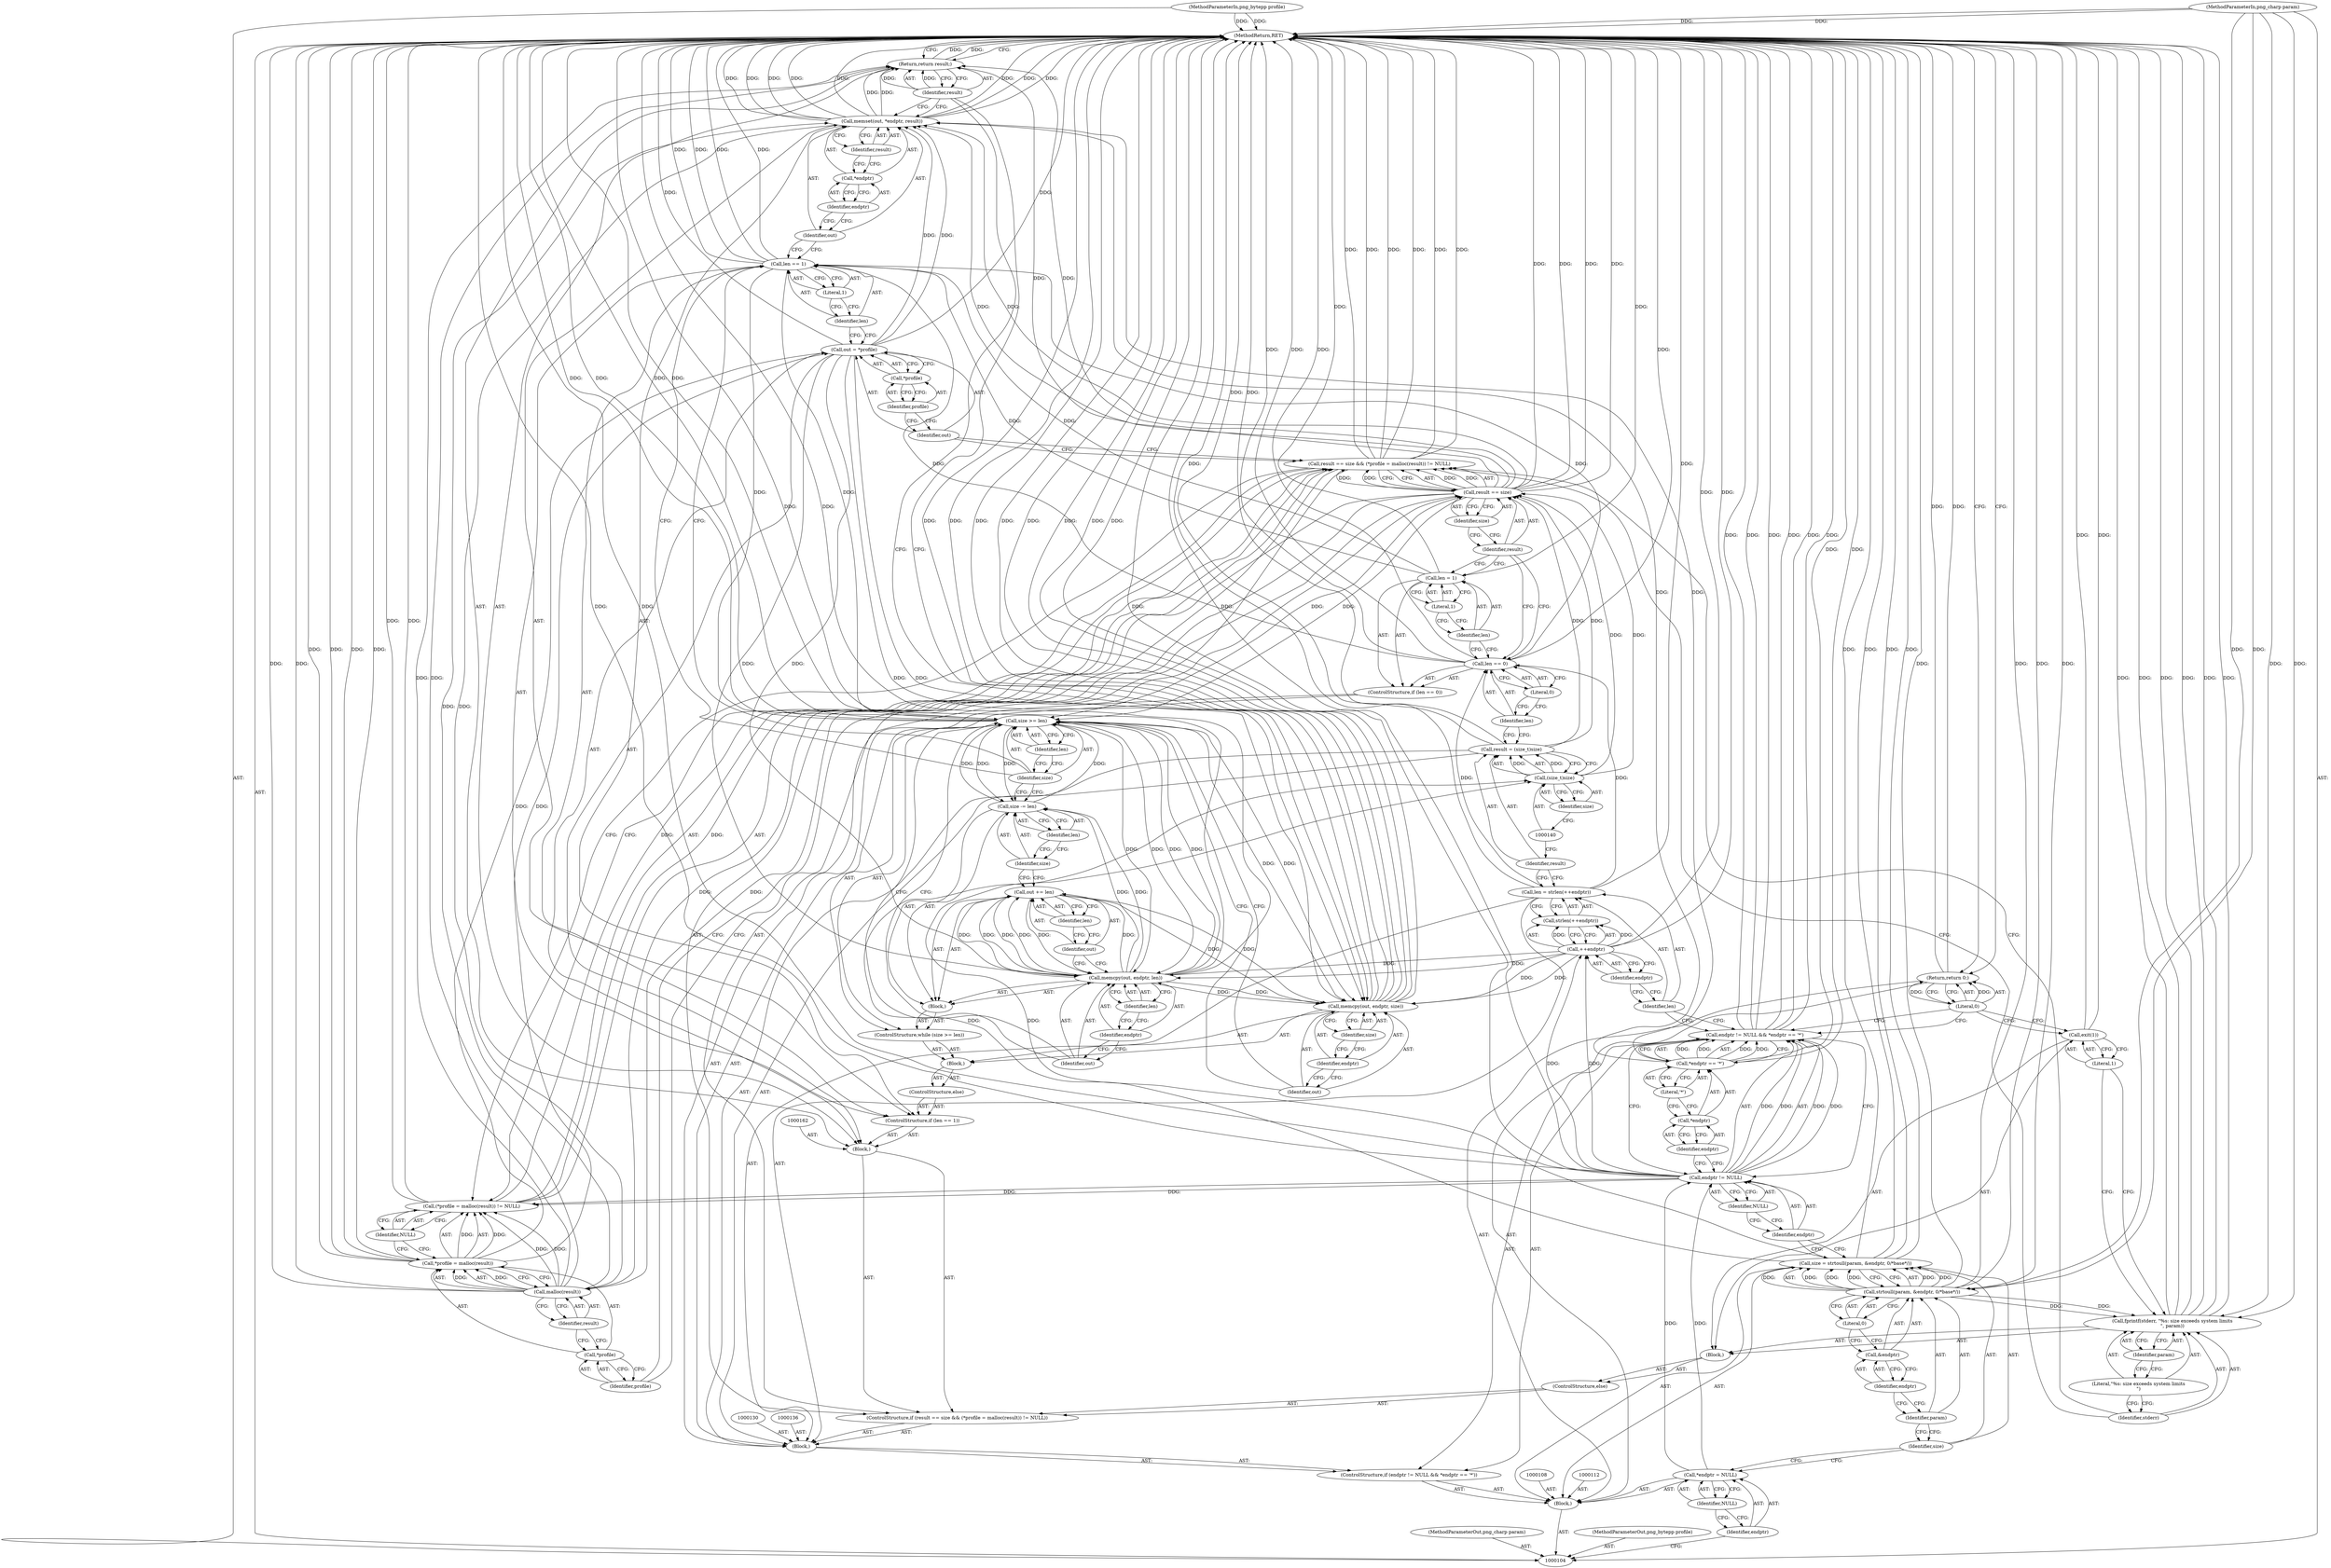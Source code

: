 digraph "0_Android_9d4853418ab2f754c2b63e091c29c5529b8b86ca_17" {
"1000209" [label="(MethodReturn,RET)"];
"1000105" [label="(MethodParameterIn,png_charp param)"];
"1000309" [label="(MethodParameterOut,png_charp param)"];
"1000106" [label="(MethodParameterIn,png_bytepp profile)"];
"1000310" [label="(MethodParameterOut,png_bytepp profile)"];
"1000129" [label="(Block,)"];
"1000139" [label="(Call,(size_t)size)"];
"1000141" [label="(Identifier,size)"];
"1000137" [label="(Call,result = (size_t)size)"];
"1000138" [label="(Identifier,result)"];
"1000142" [label="(ControlStructure,if (len == 0))"];
"1000145" [label="(Literal,0)"];
"1000146" [label="(Call,len = 1)"];
"1000147" [label="(Identifier,len)"];
"1000148" [label="(Literal,1)"];
"1000143" [label="(Call,len == 0)"];
"1000144" [label="(Identifier,len)"];
"1000149" [label="(ControlStructure,if (result == size && (*profile = malloc(result)) != NULL))"];
"1000153" [label="(Identifier,size)"];
"1000154" [label="(Call,(*profile = malloc(result)) != NULL)"];
"1000155" [label="(Call,*profile = malloc(result))"];
"1000156" [label="(Call,*profile)"];
"1000157" [label="(Identifier,profile)"];
"1000158" [label="(Call,malloc(result))"];
"1000159" [label="(Identifier,result)"];
"1000150" [label="(Call,result == size && (*profile = malloc(result)) != NULL)"];
"1000151" [label="(Call,result == size)"];
"1000152" [label="(Identifier,result)"];
"1000160" [label="(Identifier,NULL)"];
"1000163" [label="(Call,out = *profile)"];
"1000164" [label="(Identifier,out)"];
"1000165" [label="(Call,*profile)"];
"1000166" [label="(Identifier,profile)"];
"1000161" [label="(Block,)"];
"1000167" [label="(ControlStructure,if (len == 1))"];
"1000170" [label="(Literal,1)"];
"1000168" [label="(Call,len == 1)"];
"1000169" [label="(Identifier,len)"];
"1000107" [label="(Block,)"];
"1000171" [label="(Call,memset(out, *endptr, result))"];
"1000172" [label="(Identifier,out)"];
"1000173" [label="(Call,*endptr)"];
"1000174" [label="(Identifier,endptr)"];
"1000175" [label="(Identifier,result)"];
"1000176" [label="(ControlStructure,else)"];
"1000177" [label="(Block,)"];
"1000178" [label="(ControlStructure,while (size >= len))"];
"1000181" [label="(Identifier,len)"];
"1000179" [label="(Call,size >= len)"];
"1000180" [label="(Identifier,size)"];
"1000182" [label="(Block,)"];
"1000183" [label="(Call,memcpy(out, endptr, len))"];
"1000184" [label="(Identifier,out)"];
"1000185" [label="(Identifier,endptr)"];
"1000186" [label="(Identifier,len)"];
"1000187" [label="(Call,out += len)"];
"1000188" [label="(Identifier,out)"];
"1000189" [label="(Identifier,len)"];
"1000190" [label="(Call,size -= len)"];
"1000191" [label="(Identifier,size)"];
"1000192" [label="(Identifier,len)"];
"1000110" [label="(Identifier,endptr)"];
"1000111" [label="(Identifier,NULL)"];
"1000109" [label="(Call,*endptr = NULL)"];
"1000193" [label="(Call,memcpy(out, endptr, size))"];
"1000194" [label="(Identifier,out)"];
"1000195" [label="(Identifier,endptr)"];
"1000196" [label="(Identifier,size)"];
"1000197" [label="(Return,return result;)"];
"1000198" [label="(Identifier,result)"];
"1000199" [label="(ControlStructure,else)"];
"1000200" [label="(Block,)"];
"1000202" [label="(Identifier,stderr)"];
"1000203" [label="(Literal,\"%s: size exceeds system limits\n\")"];
"1000204" [label="(Identifier,param)"];
"1000201" [label="(Call,fprintf(stderr, \"%s: size exceeds system limits\n\", param))"];
"1000206" [label="(Literal,1)"];
"1000205" [label="(Call,exit(1))"];
"1000113" [label="(Call,size = strtoull(param, &endptr, 0/*base*/))"];
"1000114" [label="(Identifier,size)"];
"1000115" [label="(Call,strtoull(param, &endptr, 0/*base*/))"];
"1000116" [label="(Identifier,param)"];
"1000117" [label="(Call,&endptr)"];
"1000118" [label="(Identifier,endptr)"];
"1000119" [label="(Literal,0)"];
"1000207" [label="(Return,return 0;)"];
"1000208" [label="(Literal,0)"];
"1000124" [label="(Identifier,NULL)"];
"1000125" [label="(Call,*endptr == '*')"];
"1000126" [label="(Call,*endptr)"];
"1000127" [label="(Identifier,endptr)"];
"1000128" [label="(Literal,'*')"];
"1000120" [label="(ControlStructure,if (endptr != NULL && *endptr == '*'))"];
"1000121" [label="(Call,endptr != NULL && *endptr == '*')"];
"1000122" [label="(Call,endptr != NULL)"];
"1000123" [label="(Identifier,endptr)"];
"1000133" [label="(Call,strlen(++endptr))"];
"1000134" [label="(Call,++endptr)"];
"1000135" [label="(Identifier,endptr)"];
"1000131" [label="(Call,len = strlen(++endptr))"];
"1000132" [label="(Identifier,len)"];
"1000209" -> "1000104"  [label="AST: "];
"1000209" -> "1000197"  [label="CFG: "];
"1000209" -> "1000207"  [label="CFG: "];
"1000197" -> "1000209"  [label="DDG: "];
"1000150" -> "1000209"  [label="DDG: "];
"1000150" -> "1000209"  [label="DDG: "];
"1000150" -> "1000209"  [label="DDG: "];
"1000179" -> "1000209"  [label="DDG: "];
"1000179" -> "1000209"  [label="DDG: "];
"1000105" -> "1000209"  [label="DDG: "];
"1000151" -> "1000209"  [label="DDG: "];
"1000151" -> "1000209"  [label="DDG: "];
"1000131" -> "1000209"  [label="DDG: "];
"1000155" -> "1000209"  [label="DDG: "];
"1000155" -> "1000209"  [label="DDG: "];
"1000205" -> "1000209"  [label="DDG: "];
"1000158" -> "1000209"  [label="DDG: "];
"1000115" -> "1000209"  [label="DDG: "];
"1000115" -> "1000209"  [label="DDG: "];
"1000168" -> "1000209"  [label="DDG: "];
"1000168" -> "1000209"  [label="DDG: "];
"1000125" -> "1000209"  [label="DDG: "];
"1000171" -> "1000209"  [label="DDG: "];
"1000171" -> "1000209"  [label="DDG: "];
"1000171" -> "1000209"  [label="DDG: "];
"1000171" -> "1000209"  [label="DDG: "];
"1000121" -> "1000209"  [label="DDG: "];
"1000121" -> "1000209"  [label="DDG: "];
"1000121" -> "1000209"  [label="DDG: "];
"1000193" -> "1000209"  [label="DDG: "];
"1000193" -> "1000209"  [label="DDG: "];
"1000193" -> "1000209"  [label="DDG: "];
"1000193" -> "1000209"  [label="DDG: "];
"1000201" -> "1000209"  [label="DDG: "];
"1000201" -> "1000209"  [label="DDG: "];
"1000201" -> "1000209"  [label="DDG: "];
"1000113" -> "1000209"  [label="DDG: "];
"1000113" -> "1000209"  [label="DDG: "];
"1000154" -> "1000209"  [label="DDG: "];
"1000122" -> "1000209"  [label="DDG: "];
"1000122" -> "1000209"  [label="DDG: "];
"1000137" -> "1000209"  [label="DDG: "];
"1000143" -> "1000209"  [label="DDG: "];
"1000143" -> "1000209"  [label="DDG: "];
"1000134" -> "1000209"  [label="DDG: "];
"1000146" -> "1000209"  [label="DDG: "];
"1000183" -> "1000209"  [label="DDG: "];
"1000106" -> "1000209"  [label="DDG: "];
"1000163" -> "1000209"  [label="DDG: "];
"1000207" -> "1000209"  [label="DDG: "];
"1000105" -> "1000104"  [label="AST: "];
"1000105" -> "1000209"  [label="DDG: "];
"1000105" -> "1000115"  [label="DDG: "];
"1000105" -> "1000201"  [label="DDG: "];
"1000309" -> "1000104"  [label="AST: "];
"1000106" -> "1000104"  [label="AST: "];
"1000106" -> "1000209"  [label="DDG: "];
"1000310" -> "1000104"  [label="AST: "];
"1000129" -> "1000120"  [label="AST: "];
"1000130" -> "1000129"  [label="AST: "];
"1000131" -> "1000129"  [label="AST: "];
"1000136" -> "1000129"  [label="AST: "];
"1000137" -> "1000129"  [label="AST: "];
"1000142" -> "1000129"  [label="AST: "];
"1000149" -> "1000129"  [label="AST: "];
"1000139" -> "1000137"  [label="AST: "];
"1000139" -> "1000141"  [label="CFG: "];
"1000140" -> "1000139"  [label="AST: "];
"1000141" -> "1000139"  [label="AST: "];
"1000137" -> "1000139"  [label="CFG: "];
"1000139" -> "1000137"  [label="DDG: "];
"1000113" -> "1000139"  [label="DDG: "];
"1000139" -> "1000151"  [label="DDG: "];
"1000141" -> "1000139"  [label="AST: "];
"1000141" -> "1000140"  [label="CFG: "];
"1000139" -> "1000141"  [label="CFG: "];
"1000137" -> "1000129"  [label="AST: "];
"1000137" -> "1000139"  [label="CFG: "];
"1000138" -> "1000137"  [label="AST: "];
"1000139" -> "1000137"  [label="AST: "];
"1000144" -> "1000137"  [label="CFG: "];
"1000137" -> "1000209"  [label="DDG: "];
"1000139" -> "1000137"  [label="DDG: "];
"1000137" -> "1000151"  [label="DDG: "];
"1000138" -> "1000137"  [label="AST: "];
"1000138" -> "1000131"  [label="CFG: "];
"1000140" -> "1000138"  [label="CFG: "];
"1000142" -> "1000129"  [label="AST: "];
"1000143" -> "1000142"  [label="AST: "];
"1000146" -> "1000142"  [label="AST: "];
"1000145" -> "1000143"  [label="AST: "];
"1000145" -> "1000144"  [label="CFG: "];
"1000143" -> "1000145"  [label="CFG: "];
"1000146" -> "1000142"  [label="AST: "];
"1000146" -> "1000148"  [label="CFG: "];
"1000147" -> "1000146"  [label="AST: "];
"1000148" -> "1000146"  [label="AST: "];
"1000152" -> "1000146"  [label="CFG: "];
"1000146" -> "1000209"  [label="DDG: "];
"1000146" -> "1000168"  [label="DDG: "];
"1000147" -> "1000146"  [label="AST: "];
"1000147" -> "1000143"  [label="CFG: "];
"1000148" -> "1000147"  [label="CFG: "];
"1000148" -> "1000146"  [label="AST: "];
"1000148" -> "1000147"  [label="CFG: "];
"1000146" -> "1000148"  [label="CFG: "];
"1000143" -> "1000142"  [label="AST: "];
"1000143" -> "1000145"  [label="CFG: "];
"1000144" -> "1000143"  [label="AST: "];
"1000145" -> "1000143"  [label="AST: "];
"1000147" -> "1000143"  [label="CFG: "];
"1000152" -> "1000143"  [label="CFG: "];
"1000143" -> "1000209"  [label="DDG: "];
"1000143" -> "1000209"  [label="DDG: "];
"1000131" -> "1000143"  [label="DDG: "];
"1000143" -> "1000168"  [label="DDG: "];
"1000144" -> "1000143"  [label="AST: "];
"1000144" -> "1000137"  [label="CFG: "];
"1000145" -> "1000144"  [label="CFG: "];
"1000149" -> "1000129"  [label="AST: "];
"1000150" -> "1000149"  [label="AST: "];
"1000161" -> "1000149"  [label="AST: "];
"1000199" -> "1000149"  [label="AST: "];
"1000153" -> "1000151"  [label="AST: "];
"1000153" -> "1000152"  [label="CFG: "];
"1000151" -> "1000153"  [label="CFG: "];
"1000154" -> "1000150"  [label="AST: "];
"1000154" -> "1000160"  [label="CFG: "];
"1000155" -> "1000154"  [label="AST: "];
"1000160" -> "1000154"  [label="AST: "];
"1000150" -> "1000154"  [label="CFG: "];
"1000154" -> "1000209"  [label="DDG: "];
"1000154" -> "1000150"  [label="DDG: "];
"1000155" -> "1000154"  [label="DDG: "];
"1000158" -> "1000154"  [label="DDG: "];
"1000122" -> "1000154"  [label="DDG: "];
"1000155" -> "1000154"  [label="AST: "];
"1000155" -> "1000158"  [label="CFG: "];
"1000156" -> "1000155"  [label="AST: "];
"1000158" -> "1000155"  [label="AST: "];
"1000160" -> "1000155"  [label="CFG: "];
"1000155" -> "1000209"  [label="DDG: "];
"1000155" -> "1000209"  [label="DDG: "];
"1000155" -> "1000154"  [label="DDG: "];
"1000158" -> "1000155"  [label="DDG: "];
"1000155" -> "1000163"  [label="DDG: "];
"1000156" -> "1000155"  [label="AST: "];
"1000156" -> "1000157"  [label="CFG: "];
"1000157" -> "1000156"  [label="AST: "];
"1000159" -> "1000156"  [label="CFG: "];
"1000157" -> "1000156"  [label="AST: "];
"1000157" -> "1000151"  [label="CFG: "];
"1000156" -> "1000157"  [label="CFG: "];
"1000158" -> "1000155"  [label="AST: "];
"1000158" -> "1000159"  [label="CFG: "];
"1000159" -> "1000158"  [label="AST: "];
"1000155" -> "1000158"  [label="CFG: "];
"1000158" -> "1000209"  [label="DDG: "];
"1000158" -> "1000154"  [label="DDG: "];
"1000158" -> "1000155"  [label="DDG: "];
"1000151" -> "1000158"  [label="DDG: "];
"1000158" -> "1000171"  [label="DDG: "];
"1000158" -> "1000197"  [label="DDG: "];
"1000159" -> "1000158"  [label="AST: "];
"1000159" -> "1000156"  [label="CFG: "];
"1000158" -> "1000159"  [label="CFG: "];
"1000150" -> "1000149"  [label="AST: "];
"1000150" -> "1000151"  [label="CFG: "];
"1000150" -> "1000154"  [label="CFG: "];
"1000151" -> "1000150"  [label="AST: "];
"1000154" -> "1000150"  [label="AST: "];
"1000164" -> "1000150"  [label="CFG: "];
"1000202" -> "1000150"  [label="CFG: "];
"1000150" -> "1000209"  [label="DDG: "];
"1000150" -> "1000209"  [label="DDG: "];
"1000150" -> "1000209"  [label="DDG: "];
"1000151" -> "1000150"  [label="DDG: "];
"1000151" -> "1000150"  [label="DDG: "];
"1000154" -> "1000150"  [label="DDG: "];
"1000151" -> "1000150"  [label="AST: "];
"1000151" -> "1000153"  [label="CFG: "];
"1000152" -> "1000151"  [label="AST: "];
"1000153" -> "1000151"  [label="AST: "];
"1000157" -> "1000151"  [label="CFG: "];
"1000150" -> "1000151"  [label="CFG: "];
"1000151" -> "1000209"  [label="DDG: "];
"1000151" -> "1000209"  [label="DDG: "];
"1000151" -> "1000150"  [label="DDG: "];
"1000151" -> "1000150"  [label="DDG: "];
"1000137" -> "1000151"  [label="DDG: "];
"1000139" -> "1000151"  [label="DDG: "];
"1000151" -> "1000158"  [label="DDG: "];
"1000151" -> "1000171"  [label="DDG: "];
"1000151" -> "1000179"  [label="DDG: "];
"1000151" -> "1000197"  [label="DDG: "];
"1000152" -> "1000151"  [label="AST: "];
"1000152" -> "1000146"  [label="CFG: "];
"1000152" -> "1000143"  [label="CFG: "];
"1000153" -> "1000152"  [label="CFG: "];
"1000160" -> "1000154"  [label="AST: "];
"1000160" -> "1000155"  [label="CFG: "];
"1000154" -> "1000160"  [label="CFG: "];
"1000163" -> "1000161"  [label="AST: "];
"1000163" -> "1000165"  [label="CFG: "];
"1000164" -> "1000163"  [label="AST: "];
"1000165" -> "1000163"  [label="AST: "];
"1000169" -> "1000163"  [label="CFG: "];
"1000163" -> "1000209"  [label="DDG: "];
"1000155" -> "1000163"  [label="DDG: "];
"1000163" -> "1000171"  [label="DDG: "];
"1000163" -> "1000183"  [label="DDG: "];
"1000163" -> "1000193"  [label="DDG: "];
"1000164" -> "1000163"  [label="AST: "];
"1000164" -> "1000150"  [label="CFG: "];
"1000166" -> "1000164"  [label="CFG: "];
"1000165" -> "1000163"  [label="AST: "];
"1000165" -> "1000166"  [label="CFG: "];
"1000166" -> "1000165"  [label="AST: "];
"1000163" -> "1000165"  [label="CFG: "];
"1000166" -> "1000165"  [label="AST: "];
"1000166" -> "1000164"  [label="CFG: "];
"1000165" -> "1000166"  [label="CFG: "];
"1000161" -> "1000149"  [label="AST: "];
"1000162" -> "1000161"  [label="AST: "];
"1000163" -> "1000161"  [label="AST: "];
"1000167" -> "1000161"  [label="AST: "];
"1000197" -> "1000161"  [label="AST: "];
"1000167" -> "1000161"  [label="AST: "];
"1000168" -> "1000167"  [label="AST: "];
"1000171" -> "1000167"  [label="AST: "];
"1000176" -> "1000167"  [label="AST: "];
"1000170" -> "1000168"  [label="AST: "];
"1000170" -> "1000169"  [label="CFG: "];
"1000168" -> "1000170"  [label="CFG: "];
"1000168" -> "1000167"  [label="AST: "];
"1000168" -> "1000170"  [label="CFG: "];
"1000169" -> "1000168"  [label="AST: "];
"1000170" -> "1000168"  [label="AST: "];
"1000172" -> "1000168"  [label="CFG: "];
"1000180" -> "1000168"  [label="CFG: "];
"1000168" -> "1000209"  [label="DDG: "];
"1000168" -> "1000209"  [label="DDG: "];
"1000143" -> "1000168"  [label="DDG: "];
"1000146" -> "1000168"  [label="DDG: "];
"1000168" -> "1000179"  [label="DDG: "];
"1000169" -> "1000168"  [label="AST: "];
"1000169" -> "1000163"  [label="CFG: "];
"1000170" -> "1000169"  [label="CFG: "];
"1000107" -> "1000104"  [label="AST: "];
"1000108" -> "1000107"  [label="AST: "];
"1000109" -> "1000107"  [label="AST: "];
"1000112" -> "1000107"  [label="AST: "];
"1000113" -> "1000107"  [label="AST: "];
"1000120" -> "1000107"  [label="AST: "];
"1000207" -> "1000107"  [label="AST: "];
"1000171" -> "1000167"  [label="AST: "];
"1000171" -> "1000175"  [label="CFG: "];
"1000172" -> "1000171"  [label="AST: "];
"1000173" -> "1000171"  [label="AST: "];
"1000175" -> "1000171"  [label="AST: "];
"1000198" -> "1000171"  [label="CFG: "];
"1000171" -> "1000209"  [label="DDG: "];
"1000171" -> "1000209"  [label="DDG: "];
"1000171" -> "1000209"  [label="DDG: "];
"1000171" -> "1000209"  [label="DDG: "];
"1000163" -> "1000171"  [label="DDG: "];
"1000125" -> "1000171"  [label="DDG: "];
"1000158" -> "1000171"  [label="DDG: "];
"1000151" -> "1000171"  [label="DDG: "];
"1000171" -> "1000197"  [label="DDG: "];
"1000172" -> "1000171"  [label="AST: "];
"1000172" -> "1000168"  [label="CFG: "];
"1000174" -> "1000172"  [label="CFG: "];
"1000173" -> "1000171"  [label="AST: "];
"1000173" -> "1000174"  [label="CFG: "];
"1000174" -> "1000173"  [label="AST: "];
"1000175" -> "1000173"  [label="CFG: "];
"1000174" -> "1000173"  [label="AST: "];
"1000174" -> "1000172"  [label="CFG: "];
"1000173" -> "1000174"  [label="CFG: "];
"1000175" -> "1000171"  [label="AST: "];
"1000175" -> "1000173"  [label="CFG: "];
"1000171" -> "1000175"  [label="CFG: "];
"1000176" -> "1000167"  [label="AST: "];
"1000177" -> "1000176"  [label="AST: "];
"1000177" -> "1000176"  [label="AST: "];
"1000178" -> "1000177"  [label="AST: "];
"1000193" -> "1000177"  [label="AST: "];
"1000178" -> "1000177"  [label="AST: "];
"1000179" -> "1000178"  [label="AST: "];
"1000182" -> "1000178"  [label="AST: "];
"1000181" -> "1000179"  [label="AST: "];
"1000181" -> "1000180"  [label="CFG: "];
"1000179" -> "1000181"  [label="CFG: "];
"1000179" -> "1000178"  [label="AST: "];
"1000179" -> "1000181"  [label="CFG: "];
"1000180" -> "1000179"  [label="AST: "];
"1000181" -> "1000179"  [label="AST: "];
"1000184" -> "1000179"  [label="CFG: "];
"1000194" -> "1000179"  [label="CFG: "];
"1000179" -> "1000209"  [label="DDG: "];
"1000179" -> "1000209"  [label="DDG: "];
"1000190" -> "1000179"  [label="DDG: "];
"1000151" -> "1000179"  [label="DDG: "];
"1000168" -> "1000179"  [label="DDG: "];
"1000183" -> "1000179"  [label="DDG: "];
"1000179" -> "1000183"  [label="DDG: "];
"1000179" -> "1000190"  [label="DDG: "];
"1000179" -> "1000193"  [label="DDG: "];
"1000180" -> "1000179"  [label="AST: "];
"1000180" -> "1000168"  [label="CFG: "];
"1000180" -> "1000190"  [label="CFG: "];
"1000181" -> "1000180"  [label="CFG: "];
"1000182" -> "1000178"  [label="AST: "];
"1000183" -> "1000182"  [label="AST: "];
"1000187" -> "1000182"  [label="AST: "];
"1000190" -> "1000182"  [label="AST: "];
"1000183" -> "1000182"  [label="AST: "];
"1000183" -> "1000186"  [label="CFG: "];
"1000184" -> "1000183"  [label="AST: "];
"1000185" -> "1000183"  [label="AST: "];
"1000186" -> "1000183"  [label="AST: "];
"1000188" -> "1000183"  [label="CFG: "];
"1000183" -> "1000209"  [label="DDG: "];
"1000183" -> "1000179"  [label="DDG: "];
"1000187" -> "1000183"  [label="DDG: "];
"1000163" -> "1000183"  [label="DDG: "];
"1000134" -> "1000183"  [label="DDG: "];
"1000179" -> "1000183"  [label="DDG: "];
"1000183" -> "1000187"  [label="DDG: "];
"1000183" -> "1000187"  [label="DDG: "];
"1000183" -> "1000190"  [label="DDG: "];
"1000183" -> "1000193"  [label="DDG: "];
"1000184" -> "1000183"  [label="AST: "];
"1000184" -> "1000179"  [label="CFG: "];
"1000185" -> "1000184"  [label="CFG: "];
"1000185" -> "1000183"  [label="AST: "];
"1000185" -> "1000184"  [label="CFG: "];
"1000186" -> "1000185"  [label="CFG: "];
"1000186" -> "1000183"  [label="AST: "];
"1000186" -> "1000185"  [label="CFG: "];
"1000183" -> "1000186"  [label="CFG: "];
"1000187" -> "1000182"  [label="AST: "];
"1000187" -> "1000189"  [label="CFG: "];
"1000188" -> "1000187"  [label="AST: "];
"1000189" -> "1000187"  [label="AST: "];
"1000191" -> "1000187"  [label="CFG: "];
"1000187" -> "1000183"  [label="DDG: "];
"1000183" -> "1000187"  [label="DDG: "];
"1000183" -> "1000187"  [label="DDG: "];
"1000187" -> "1000193"  [label="DDG: "];
"1000188" -> "1000187"  [label="AST: "];
"1000188" -> "1000183"  [label="CFG: "];
"1000189" -> "1000188"  [label="CFG: "];
"1000189" -> "1000187"  [label="AST: "];
"1000189" -> "1000188"  [label="CFG: "];
"1000187" -> "1000189"  [label="CFG: "];
"1000190" -> "1000182"  [label="AST: "];
"1000190" -> "1000192"  [label="CFG: "];
"1000191" -> "1000190"  [label="AST: "];
"1000192" -> "1000190"  [label="AST: "];
"1000180" -> "1000190"  [label="CFG: "];
"1000190" -> "1000179"  [label="DDG: "];
"1000183" -> "1000190"  [label="DDG: "];
"1000179" -> "1000190"  [label="DDG: "];
"1000191" -> "1000190"  [label="AST: "];
"1000191" -> "1000187"  [label="CFG: "];
"1000192" -> "1000191"  [label="CFG: "];
"1000192" -> "1000190"  [label="AST: "];
"1000192" -> "1000191"  [label="CFG: "];
"1000190" -> "1000192"  [label="CFG: "];
"1000110" -> "1000109"  [label="AST: "];
"1000110" -> "1000104"  [label="CFG: "];
"1000111" -> "1000110"  [label="CFG: "];
"1000111" -> "1000109"  [label="AST: "];
"1000111" -> "1000110"  [label="CFG: "];
"1000109" -> "1000111"  [label="CFG: "];
"1000109" -> "1000107"  [label="AST: "];
"1000109" -> "1000111"  [label="CFG: "];
"1000110" -> "1000109"  [label="AST: "];
"1000111" -> "1000109"  [label="AST: "];
"1000114" -> "1000109"  [label="CFG: "];
"1000109" -> "1000122"  [label="DDG: "];
"1000193" -> "1000177"  [label="AST: "];
"1000193" -> "1000196"  [label="CFG: "];
"1000194" -> "1000193"  [label="AST: "];
"1000195" -> "1000193"  [label="AST: "];
"1000196" -> "1000193"  [label="AST: "];
"1000198" -> "1000193"  [label="CFG: "];
"1000193" -> "1000209"  [label="DDG: "];
"1000193" -> "1000209"  [label="DDG: "];
"1000193" -> "1000209"  [label="DDG: "];
"1000193" -> "1000209"  [label="DDG: "];
"1000187" -> "1000193"  [label="DDG: "];
"1000163" -> "1000193"  [label="DDG: "];
"1000183" -> "1000193"  [label="DDG: "];
"1000134" -> "1000193"  [label="DDG: "];
"1000179" -> "1000193"  [label="DDG: "];
"1000194" -> "1000193"  [label="AST: "];
"1000194" -> "1000179"  [label="CFG: "];
"1000195" -> "1000194"  [label="CFG: "];
"1000195" -> "1000193"  [label="AST: "];
"1000195" -> "1000194"  [label="CFG: "];
"1000196" -> "1000195"  [label="CFG: "];
"1000196" -> "1000193"  [label="AST: "];
"1000196" -> "1000195"  [label="CFG: "];
"1000193" -> "1000196"  [label="CFG: "];
"1000197" -> "1000161"  [label="AST: "];
"1000197" -> "1000198"  [label="CFG: "];
"1000198" -> "1000197"  [label="AST: "];
"1000209" -> "1000197"  [label="CFG: "];
"1000197" -> "1000209"  [label="DDG: "];
"1000198" -> "1000197"  [label="DDG: "];
"1000158" -> "1000197"  [label="DDG: "];
"1000151" -> "1000197"  [label="DDG: "];
"1000171" -> "1000197"  [label="DDG: "];
"1000198" -> "1000197"  [label="AST: "];
"1000198" -> "1000171"  [label="CFG: "];
"1000198" -> "1000193"  [label="CFG: "];
"1000197" -> "1000198"  [label="CFG: "];
"1000198" -> "1000197"  [label="DDG: "];
"1000199" -> "1000149"  [label="AST: "];
"1000200" -> "1000199"  [label="AST: "];
"1000200" -> "1000199"  [label="AST: "];
"1000201" -> "1000200"  [label="AST: "];
"1000205" -> "1000200"  [label="AST: "];
"1000202" -> "1000201"  [label="AST: "];
"1000202" -> "1000150"  [label="CFG: "];
"1000203" -> "1000202"  [label="CFG: "];
"1000203" -> "1000201"  [label="AST: "];
"1000203" -> "1000202"  [label="CFG: "];
"1000204" -> "1000203"  [label="CFG: "];
"1000204" -> "1000201"  [label="AST: "];
"1000204" -> "1000203"  [label="CFG: "];
"1000201" -> "1000204"  [label="CFG: "];
"1000201" -> "1000200"  [label="AST: "];
"1000201" -> "1000204"  [label="CFG: "];
"1000202" -> "1000201"  [label="AST: "];
"1000203" -> "1000201"  [label="AST: "];
"1000204" -> "1000201"  [label="AST: "];
"1000206" -> "1000201"  [label="CFG: "];
"1000201" -> "1000209"  [label="DDG: "];
"1000201" -> "1000209"  [label="DDG: "];
"1000201" -> "1000209"  [label="DDG: "];
"1000115" -> "1000201"  [label="DDG: "];
"1000105" -> "1000201"  [label="DDG: "];
"1000206" -> "1000205"  [label="AST: "];
"1000206" -> "1000201"  [label="CFG: "];
"1000205" -> "1000206"  [label="CFG: "];
"1000205" -> "1000200"  [label="AST: "];
"1000205" -> "1000206"  [label="CFG: "];
"1000206" -> "1000205"  [label="AST: "];
"1000208" -> "1000205"  [label="CFG: "];
"1000205" -> "1000209"  [label="DDG: "];
"1000113" -> "1000107"  [label="AST: "];
"1000113" -> "1000115"  [label="CFG: "];
"1000114" -> "1000113"  [label="AST: "];
"1000115" -> "1000113"  [label="AST: "];
"1000123" -> "1000113"  [label="CFG: "];
"1000113" -> "1000209"  [label="DDG: "];
"1000113" -> "1000209"  [label="DDG: "];
"1000115" -> "1000113"  [label="DDG: "];
"1000115" -> "1000113"  [label="DDG: "];
"1000115" -> "1000113"  [label="DDG: "];
"1000113" -> "1000139"  [label="DDG: "];
"1000114" -> "1000113"  [label="AST: "];
"1000114" -> "1000109"  [label="CFG: "];
"1000116" -> "1000114"  [label="CFG: "];
"1000115" -> "1000113"  [label="AST: "];
"1000115" -> "1000119"  [label="CFG: "];
"1000116" -> "1000115"  [label="AST: "];
"1000117" -> "1000115"  [label="AST: "];
"1000119" -> "1000115"  [label="AST: "];
"1000113" -> "1000115"  [label="CFG: "];
"1000115" -> "1000209"  [label="DDG: "];
"1000115" -> "1000209"  [label="DDG: "];
"1000115" -> "1000113"  [label="DDG: "];
"1000115" -> "1000113"  [label="DDG: "];
"1000115" -> "1000113"  [label="DDG: "];
"1000105" -> "1000115"  [label="DDG: "];
"1000115" -> "1000201"  [label="DDG: "];
"1000116" -> "1000115"  [label="AST: "];
"1000116" -> "1000114"  [label="CFG: "];
"1000118" -> "1000116"  [label="CFG: "];
"1000117" -> "1000115"  [label="AST: "];
"1000117" -> "1000118"  [label="CFG: "];
"1000118" -> "1000117"  [label="AST: "];
"1000119" -> "1000117"  [label="CFG: "];
"1000118" -> "1000117"  [label="AST: "];
"1000118" -> "1000116"  [label="CFG: "];
"1000117" -> "1000118"  [label="CFG: "];
"1000119" -> "1000115"  [label="AST: "];
"1000119" -> "1000117"  [label="CFG: "];
"1000115" -> "1000119"  [label="CFG: "];
"1000207" -> "1000107"  [label="AST: "];
"1000207" -> "1000208"  [label="CFG: "];
"1000208" -> "1000207"  [label="AST: "];
"1000209" -> "1000207"  [label="CFG: "];
"1000207" -> "1000209"  [label="DDG: "];
"1000208" -> "1000207"  [label="DDG: "];
"1000208" -> "1000207"  [label="AST: "];
"1000208" -> "1000205"  [label="CFG: "];
"1000208" -> "1000121"  [label="CFG: "];
"1000207" -> "1000208"  [label="CFG: "];
"1000208" -> "1000207"  [label="DDG: "];
"1000124" -> "1000122"  [label="AST: "];
"1000124" -> "1000123"  [label="CFG: "];
"1000122" -> "1000124"  [label="CFG: "];
"1000125" -> "1000121"  [label="AST: "];
"1000125" -> "1000128"  [label="CFG: "];
"1000126" -> "1000125"  [label="AST: "];
"1000128" -> "1000125"  [label="AST: "];
"1000121" -> "1000125"  [label="CFG: "];
"1000125" -> "1000209"  [label="DDG: "];
"1000125" -> "1000121"  [label="DDG: "];
"1000125" -> "1000121"  [label="DDG: "];
"1000125" -> "1000171"  [label="DDG: "];
"1000126" -> "1000125"  [label="AST: "];
"1000126" -> "1000127"  [label="CFG: "];
"1000127" -> "1000126"  [label="AST: "];
"1000128" -> "1000126"  [label="CFG: "];
"1000127" -> "1000126"  [label="AST: "];
"1000127" -> "1000122"  [label="CFG: "];
"1000126" -> "1000127"  [label="CFG: "];
"1000128" -> "1000125"  [label="AST: "];
"1000128" -> "1000126"  [label="CFG: "];
"1000125" -> "1000128"  [label="CFG: "];
"1000120" -> "1000107"  [label="AST: "];
"1000121" -> "1000120"  [label="AST: "];
"1000129" -> "1000120"  [label="AST: "];
"1000121" -> "1000120"  [label="AST: "];
"1000121" -> "1000122"  [label="CFG: "];
"1000121" -> "1000125"  [label="CFG: "];
"1000122" -> "1000121"  [label="AST: "];
"1000125" -> "1000121"  [label="AST: "];
"1000132" -> "1000121"  [label="CFG: "];
"1000208" -> "1000121"  [label="CFG: "];
"1000121" -> "1000209"  [label="DDG: "];
"1000121" -> "1000209"  [label="DDG: "];
"1000121" -> "1000209"  [label="DDG: "];
"1000122" -> "1000121"  [label="DDG: "];
"1000122" -> "1000121"  [label="DDG: "];
"1000125" -> "1000121"  [label="DDG: "];
"1000125" -> "1000121"  [label="DDG: "];
"1000122" -> "1000121"  [label="AST: "];
"1000122" -> "1000124"  [label="CFG: "];
"1000123" -> "1000122"  [label="AST: "];
"1000124" -> "1000122"  [label="AST: "];
"1000127" -> "1000122"  [label="CFG: "];
"1000121" -> "1000122"  [label="CFG: "];
"1000122" -> "1000209"  [label="DDG: "];
"1000122" -> "1000209"  [label="DDG: "];
"1000122" -> "1000121"  [label="DDG: "];
"1000122" -> "1000121"  [label="DDG: "];
"1000109" -> "1000122"  [label="DDG: "];
"1000122" -> "1000134"  [label="DDG: "];
"1000122" -> "1000154"  [label="DDG: "];
"1000123" -> "1000122"  [label="AST: "];
"1000123" -> "1000113"  [label="CFG: "];
"1000124" -> "1000123"  [label="CFG: "];
"1000133" -> "1000131"  [label="AST: "];
"1000133" -> "1000134"  [label="CFG: "];
"1000134" -> "1000133"  [label="AST: "];
"1000131" -> "1000133"  [label="CFG: "];
"1000134" -> "1000133"  [label="DDG: "];
"1000134" -> "1000133"  [label="AST: "];
"1000134" -> "1000135"  [label="CFG: "];
"1000135" -> "1000134"  [label="AST: "];
"1000133" -> "1000134"  [label="CFG: "];
"1000134" -> "1000209"  [label="DDG: "];
"1000134" -> "1000133"  [label="DDG: "];
"1000122" -> "1000134"  [label="DDG: "];
"1000134" -> "1000183"  [label="DDG: "];
"1000134" -> "1000193"  [label="DDG: "];
"1000135" -> "1000134"  [label="AST: "];
"1000135" -> "1000132"  [label="CFG: "];
"1000134" -> "1000135"  [label="CFG: "];
"1000131" -> "1000129"  [label="AST: "];
"1000131" -> "1000133"  [label="CFG: "];
"1000132" -> "1000131"  [label="AST: "];
"1000133" -> "1000131"  [label="AST: "];
"1000138" -> "1000131"  [label="CFG: "];
"1000131" -> "1000209"  [label="DDG: "];
"1000131" -> "1000143"  [label="DDG: "];
"1000132" -> "1000131"  [label="AST: "];
"1000132" -> "1000121"  [label="CFG: "];
"1000135" -> "1000132"  [label="CFG: "];
}
